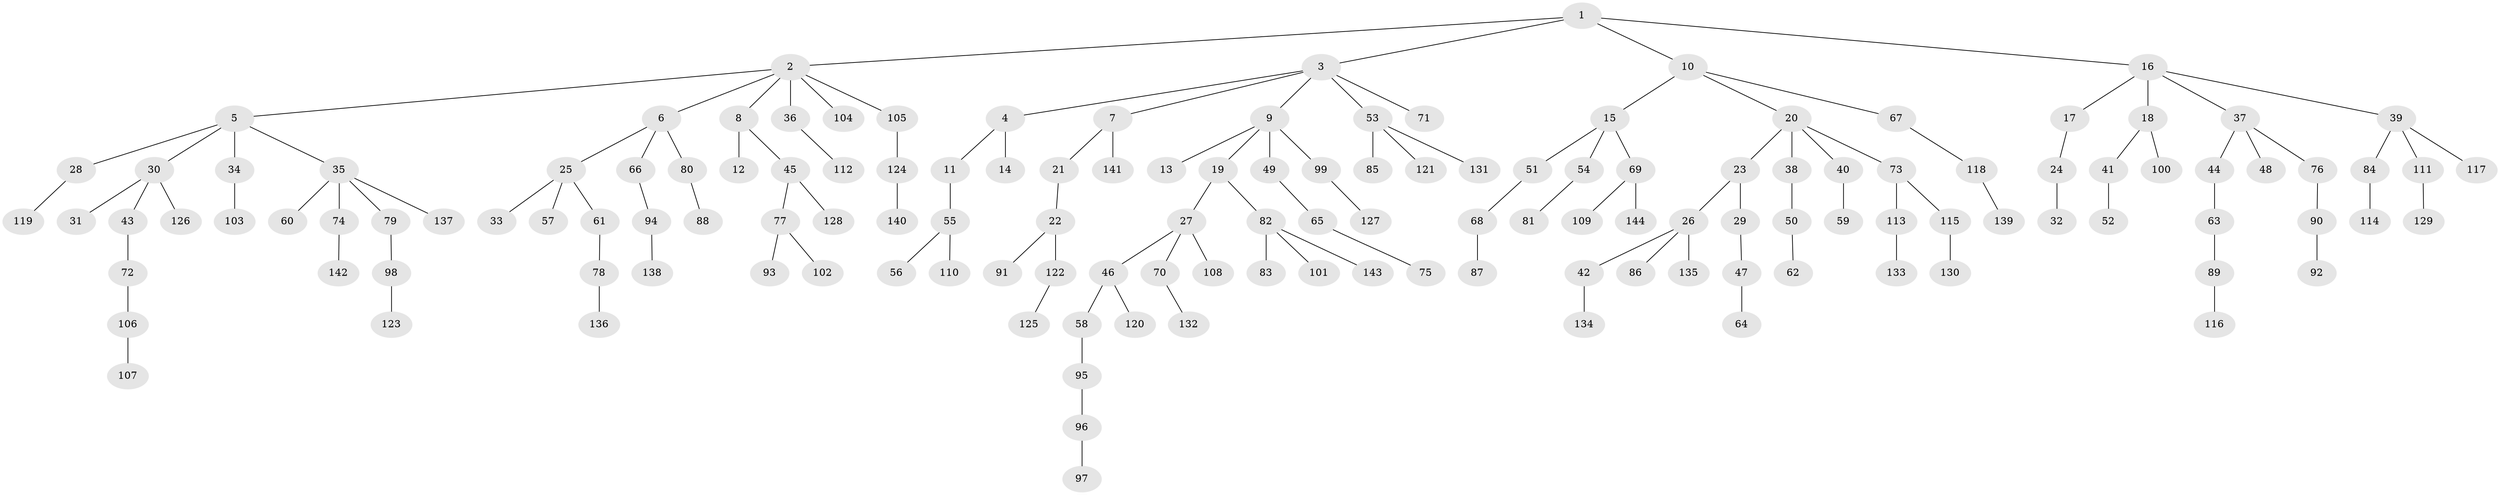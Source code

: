 // Generated by graph-tools (version 1.1) at 2025/02/03/09/25 03:02:31]
// undirected, 144 vertices, 143 edges
graph export_dot {
graph [start="1"]
  node [color=gray90,style=filled];
  1;
  2;
  3;
  4;
  5;
  6;
  7;
  8;
  9;
  10;
  11;
  12;
  13;
  14;
  15;
  16;
  17;
  18;
  19;
  20;
  21;
  22;
  23;
  24;
  25;
  26;
  27;
  28;
  29;
  30;
  31;
  32;
  33;
  34;
  35;
  36;
  37;
  38;
  39;
  40;
  41;
  42;
  43;
  44;
  45;
  46;
  47;
  48;
  49;
  50;
  51;
  52;
  53;
  54;
  55;
  56;
  57;
  58;
  59;
  60;
  61;
  62;
  63;
  64;
  65;
  66;
  67;
  68;
  69;
  70;
  71;
  72;
  73;
  74;
  75;
  76;
  77;
  78;
  79;
  80;
  81;
  82;
  83;
  84;
  85;
  86;
  87;
  88;
  89;
  90;
  91;
  92;
  93;
  94;
  95;
  96;
  97;
  98;
  99;
  100;
  101;
  102;
  103;
  104;
  105;
  106;
  107;
  108;
  109;
  110;
  111;
  112;
  113;
  114;
  115;
  116;
  117;
  118;
  119;
  120;
  121;
  122;
  123;
  124;
  125;
  126;
  127;
  128;
  129;
  130;
  131;
  132;
  133;
  134;
  135;
  136;
  137;
  138;
  139;
  140;
  141;
  142;
  143;
  144;
  1 -- 2;
  1 -- 3;
  1 -- 10;
  1 -- 16;
  2 -- 5;
  2 -- 6;
  2 -- 8;
  2 -- 36;
  2 -- 104;
  2 -- 105;
  3 -- 4;
  3 -- 7;
  3 -- 9;
  3 -- 53;
  3 -- 71;
  4 -- 11;
  4 -- 14;
  5 -- 28;
  5 -- 30;
  5 -- 34;
  5 -- 35;
  6 -- 25;
  6 -- 66;
  6 -- 80;
  7 -- 21;
  7 -- 141;
  8 -- 12;
  8 -- 45;
  9 -- 13;
  9 -- 19;
  9 -- 49;
  9 -- 99;
  10 -- 15;
  10 -- 20;
  10 -- 67;
  11 -- 55;
  15 -- 51;
  15 -- 54;
  15 -- 69;
  16 -- 17;
  16 -- 18;
  16 -- 37;
  16 -- 39;
  17 -- 24;
  18 -- 41;
  18 -- 100;
  19 -- 27;
  19 -- 82;
  20 -- 23;
  20 -- 38;
  20 -- 40;
  20 -- 73;
  21 -- 22;
  22 -- 91;
  22 -- 122;
  23 -- 26;
  23 -- 29;
  24 -- 32;
  25 -- 33;
  25 -- 57;
  25 -- 61;
  26 -- 42;
  26 -- 86;
  26 -- 135;
  27 -- 46;
  27 -- 70;
  27 -- 108;
  28 -- 119;
  29 -- 47;
  30 -- 31;
  30 -- 43;
  30 -- 126;
  34 -- 103;
  35 -- 60;
  35 -- 74;
  35 -- 79;
  35 -- 137;
  36 -- 112;
  37 -- 44;
  37 -- 48;
  37 -- 76;
  38 -- 50;
  39 -- 84;
  39 -- 111;
  39 -- 117;
  40 -- 59;
  41 -- 52;
  42 -- 134;
  43 -- 72;
  44 -- 63;
  45 -- 77;
  45 -- 128;
  46 -- 58;
  46 -- 120;
  47 -- 64;
  49 -- 65;
  50 -- 62;
  51 -- 68;
  53 -- 85;
  53 -- 121;
  53 -- 131;
  54 -- 81;
  55 -- 56;
  55 -- 110;
  58 -- 95;
  61 -- 78;
  63 -- 89;
  65 -- 75;
  66 -- 94;
  67 -- 118;
  68 -- 87;
  69 -- 109;
  69 -- 144;
  70 -- 132;
  72 -- 106;
  73 -- 113;
  73 -- 115;
  74 -- 142;
  76 -- 90;
  77 -- 93;
  77 -- 102;
  78 -- 136;
  79 -- 98;
  80 -- 88;
  82 -- 83;
  82 -- 101;
  82 -- 143;
  84 -- 114;
  89 -- 116;
  90 -- 92;
  94 -- 138;
  95 -- 96;
  96 -- 97;
  98 -- 123;
  99 -- 127;
  105 -- 124;
  106 -- 107;
  111 -- 129;
  113 -- 133;
  115 -- 130;
  118 -- 139;
  122 -- 125;
  124 -- 140;
}
